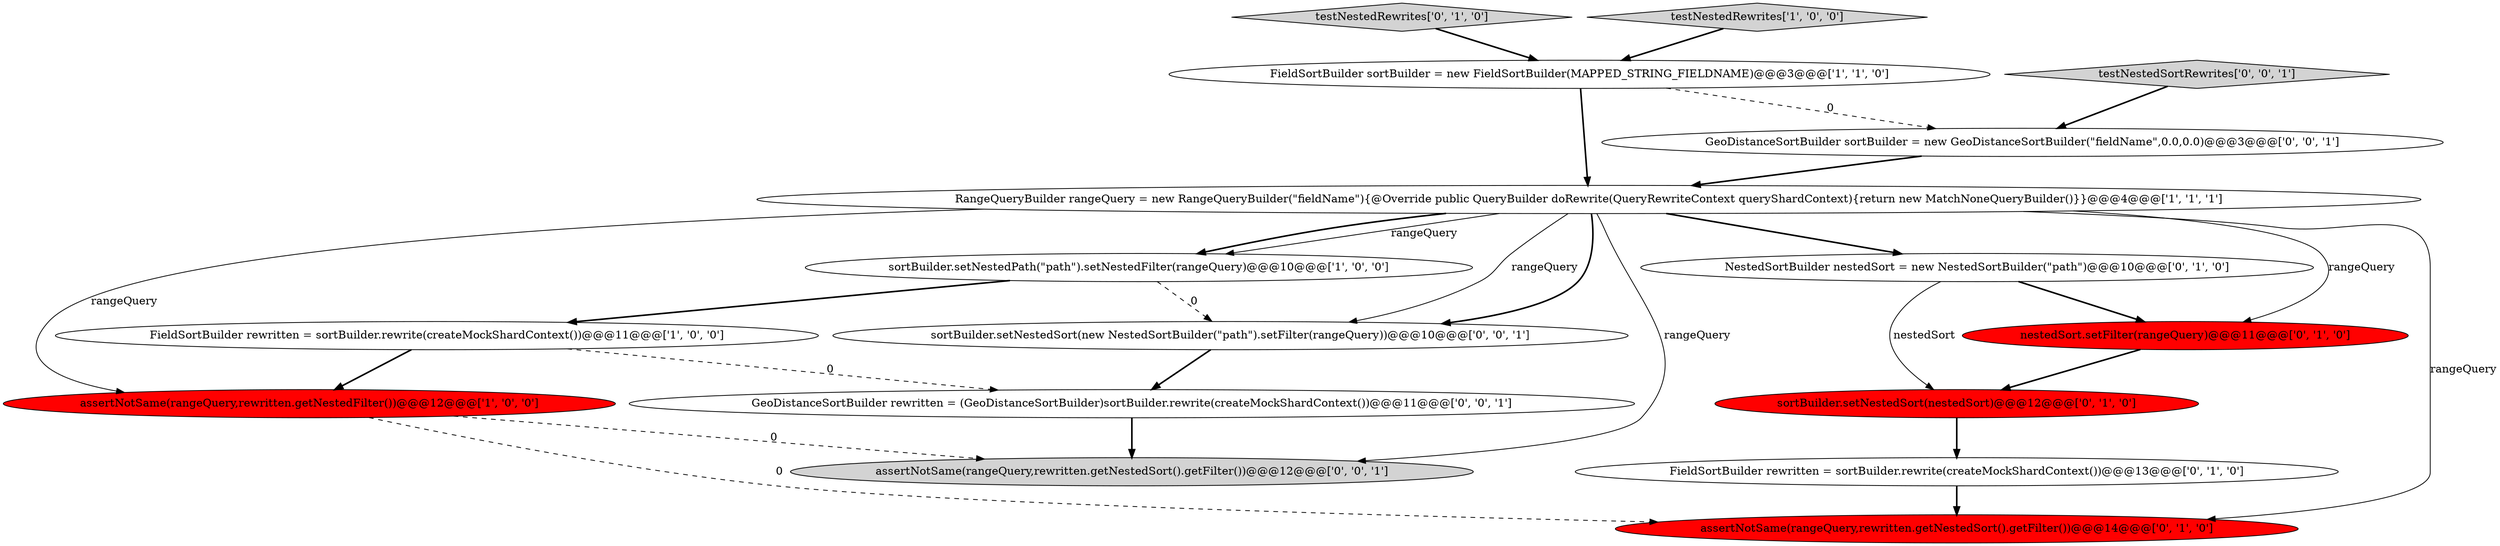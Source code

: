 digraph {
15 [style = filled, label = "GeoDistanceSortBuilder rewritten = (GeoDistanceSortBuilder)sortBuilder.rewrite(createMockShardContext())@@@11@@@['0', '0', '1']", fillcolor = white, shape = ellipse image = "AAA0AAABBB3BBB"];
3 [style = filled, label = "FieldSortBuilder sortBuilder = new FieldSortBuilder(MAPPED_STRING_FIELDNAME)@@@3@@@['1', '1', '0']", fillcolor = white, shape = ellipse image = "AAA0AAABBB1BBB"];
6 [style = filled, label = "testNestedRewrites['0', '1', '0']", fillcolor = lightgray, shape = diamond image = "AAA0AAABBB2BBB"];
4 [style = filled, label = "FieldSortBuilder rewritten = sortBuilder.rewrite(createMockShardContext())@@@11@@@['1', '0', '0']", fillcolor = white, shape = ellipse image = "AAA0AAABBB1BBB"];
10 [style = filled, label = "assertNotSame(rangeQuery,rewritten.getNestedSort().getFilter())@@@14@@@['0', '1', '0']", fillcolor = red, shape = ellipse image = "AAA1AAABBB2BBB"];
13 [style = filled, label = "GeoDistanceSortBuilder sortBuilder = new GeoDistanceSortBuilder(\"fieldName\",0.0,0.0)@@@3@@@['0', '0', '1']", fillcolor = white, shape = ellipse image = "AAA0AAABBB3BBB"];
14 [style = filled, label = "assertNotSame(rangeQuery,rewritten.getNestedSort().getFilter())@@@12@@@['0', '0', '1']", fillcolor = lightgray, shape = ellipse image = "AAA0AAABBB3BBB"];
5 [style = filled, label = "sortBuilder.setNestedPath(\"path\").setNestedFilter(rangeQuery)@@@10@@@['1', '0', '0']", fillcolor = white, shape = ellipse image = "AAA0AAABBB1BBB"];
9 [style = filled, label = "NestedSortBuilder nestedSort = new NestedSortBuilder(\"path\")@@@10@@@['0', '1', '0']", fillcolor = white, shape = ellipse image = "AAA0AAABBB2BBB"];
11 [style = filled, label = "nestedSort.setFilter(rangeQuery)@@@11@@@['0', '1', '0']", fillcolor = red, shape = ellipse image = "AAA1AAABBB2BBB"];
12 [style = filled, label = "sortBuilder.setNestedSort(new NestedSortBuilder(\"path\").setFilter(rangeQuery))@@@10@@@['0', '0', '1']", fillcolor = white, shape = ellipse image = "AAA0AAABBB3BBB"];
8 [style = filled, label = "sortBuilder.setNestedSort(nestedSort)@@@12@@@['0', '1', '0']", fillcolor = red, shape = ellipse image = "AAA1AAABBB2BBB"];
2 [style = filled, label = "testNestedRewrites['1', '0', '0']", fillcolor = lightgray, shape = diamond image = "AAA0AAABBB1BBB"];
16 [style = filled, label = "testNestedSortRewrites['0', '0', '1']", fillcolor = lightgray, shape = diamond image = "AAA0AAABBB3BBB"];
1 [style = filled, label = "assertNotSame(rangeQuery,rewritten.getNestedFilter())@@@12@@@['1', '0', '0']", fillcolor = red, shape = ellipse image = "AAA1AAABBB1BBB"];
7 [style = filled, label = "FieldSortBuilder rewritten = sortBuilder.rewrite(createMockShardContext())@@@13@@@['0', '1', '0']", fillcolor = white, shape = ellipse image = "AAA0AAABBB2BBB"];
0 [style = filled, label = "RangeQueryBuilder rangeQuery = new RangeQueryBuilder(\"fieldName\"){@Override public QueryBuilder doRewrite(QueryRewriteContext queryShardContext){return new MatchNoneQueryBuilder()}}@@@4@@@['1', '1', '1']", fillcolor = white, shape = ellipse image = "AAA0AAABBB1BBB"];
6->3 [style = bold, label=""];
0->9 [style = bold, label=""];
16->13 [style = bold, label=""];
5->12 [style = dashed, label="0"];
9->11 [style = bold, label=""];
15->14 [style = bold, label=""];
0->12 [style = solid, label="rangeQuery"];
1->14 [style = dashed, label="0"];
7->10 [style = bold, label=""];
9->8 [style = solid, label="nestedSort"];
0->12 [style = bold, label=""];
2->3 [style = bold, label=""];
12->15 [style = bold, label=""];
1->10 [style = dashed, label="0"];
3->13 [style = dashed, label="0"];
3->0 [style = bold, label=""];
8->7 [style = bold, label=""];
0->14 [style = solid, label="rangeQuery"];
0->10 [style = solid, label="rangeQuery"];
0->5 [style = solid, label="rangeQuery"];
4->15 [style = dashed, label="0"];
5->4 [style = bold, label=""];
11->8 [style = bold, label=""];
4->1 [style = bold, label=""];
0->11 [style = solid, label="rangeQuery"];
0->5 [style = bold, label=""];
0->1 [style = solid, label="rangeQuery"];
13->0 [style = bold, label=""];
}
